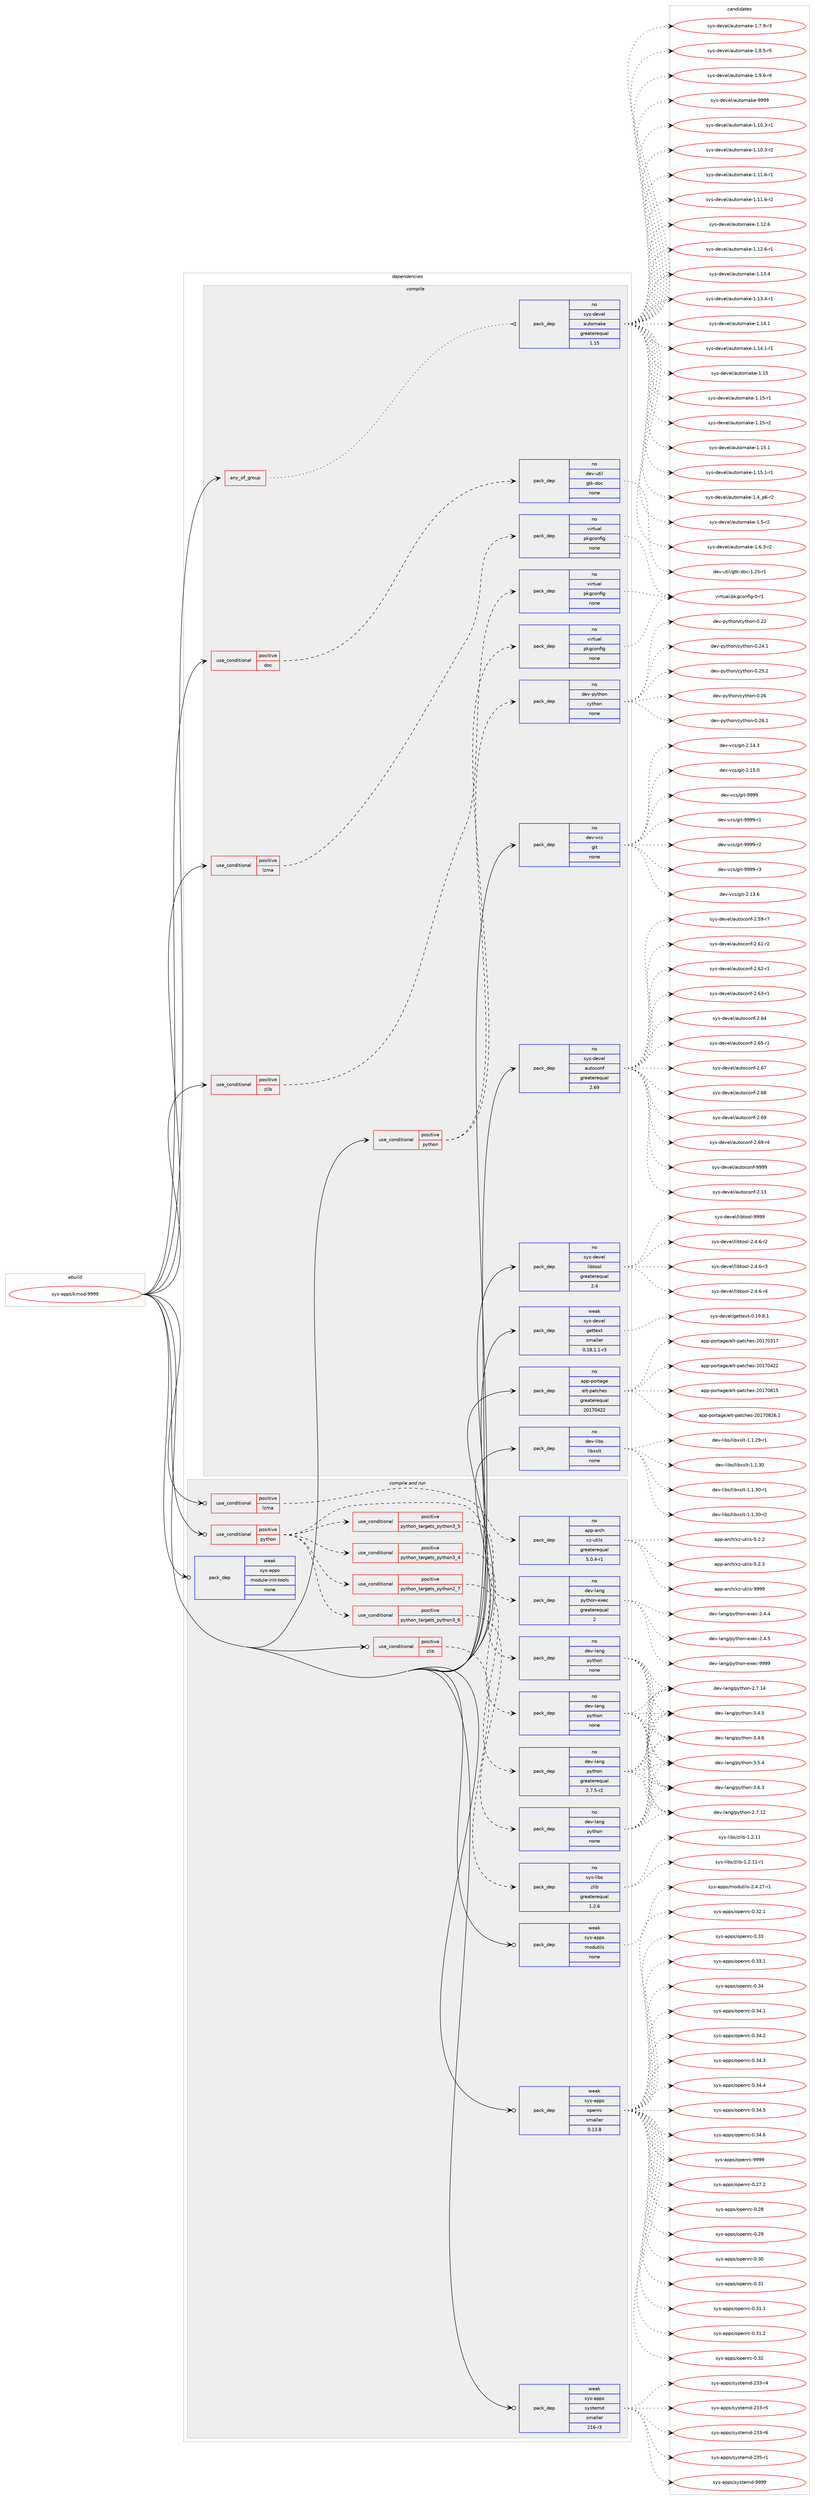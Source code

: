 digraph prolog {

# *************
# Graph options
# *************

newrank=true;
concentrate=true;
compound=true;
graph [rankdir=LR,fontname=Helvetica,fontsize=10,ranksep=1.5];#, ranksep=2.5, nodesep=0.2];
edge  [arrowhead=vee];
node  [fontname=Helvetica,fontsize=10];

# **********
# The ebuild
# **********

subgraph cluster_leftcol {
color=gray;
rank=same;
label=<<i>ebuild</i>>;
id [label="sys-apps/kmod-9999", color=red, width=4, href="../sys-apps/kmod-9999.svg"];
}

# ****************
# The dependencies
# ****************

subgraph cluster_midcol {
color=gray;
label=<<i>dependencies</i>>;
subgraph cluster_compile {
fillcolor="#eeeeee";
style=filled;
label=<<i>compile</i>>;
subgraph any7854 {
dependency470194 [label=<<TABLE BORDER="0" CELLBORDER="1" CELLSPACING="0" CELLPADDING="4"><TR><TD CELLPADDING="10">any_of_group</TD></TR></TABLE>>, shape=none, color=red];subgraph pack348862 {
dependency470195 [label=<<TABLE BORDER="0" CELLBORDER="1" CELLSPACING="0" CELLPADDING="4" WIDTH="220"><TR><TD ROWSPAN="6" CELLPADDING="30">pack_dep</TD></TR><TR><TD WIDTH="110">no</TD></TR><TR><TD>sys-devel</TD></TR><TR><TD>automake</TD></TR><TR><TD>greaterequal</TD></TR><TR><TD>1.15</TD></TR></TABLE>>, shape=none, color=blue];
}
dependency470194:e -> dependency470195:w [weight=20,style="dotted",arrowhead="oinv"];
}
id:e -> dependency470194:w [weight=20,style="solid",arrowhead="vee"];
subgraph cond113223 {
dependency470196 [label=<<TABLE BORDER="0" CELLBORDER="1" CELLSPACING="0" CELLPADDING="4"><TR><TD ROWSPAN="3" CELLPADDING="10">use_conditional</TD></TR><TR><TD>positive</TD></TR><TR><TD>doc</TD></TR></TABLE>>, shape=none, color=red];
subgraph pack348863 {
dependency470197 [label=<<TABLE BORDER="0" CELLBORDER="1" CELLSPACING="0" CELLPADDING="4" WIDTH="220"><TR><TD ROWSPAN="6" CELLPADDING="30">pack_dep</TD></TR><TR><TD WIDTH="110">no</TD></TR><TR><TD>dev-util</TD></TR><TR><TD>gtk-doc</TD></TR><TR><TD>none</TD></TR><TR><TD></TD></TR></TABLE>>, shape=none, color=blue];
}
dependency470196:e -> dependency470197:w [weight=20,style="dashed",arrowhead="vee"];
}
id:e -> dependency470196:w [weight=20,style="solid",arrowhead="vee"];
subgraph cond113224 {
dependency470198 [label=<<TABLE BORDER="0" CELLBORDER="1" CELLSPACING="0" CELLPADDING="4"><TR><TD ROWSPAN="3" CELLPADDING="10">use_conditional</TD></TR><TR><TD>positive</TD></TR><TR><TD>lzma</TD></TR></TABLE>>, shape=none, color=red];
subgraph pack348864 {
dependency470199 [label=<<TABLE BORDER="0" CELLBORDER="1" CELLSPACING="0" CELLPADDING="4" WIDTH="220"><TR><TD ROWSPAN="6" CELLPADDING="30">pack_dep</TD></TR><TR><TD WIDTH="110">no</TD></TR><TR><TD>virtual</TD></TR><TR><TD>pkgconfig</TD></TR><TR><TD>none</TD></TR><TR><TD></TD></TR></TABLE>>, shape=none, color=blue];
}
dependency470198:e -> dependency470199:w [weight=20,style="dashed",arrowhead="vee"];
}
id:e -> dependency470198:w [weight=20,style="solid",arrowhead="vee"];
subgraph cond113225 {
dependency470200 [label=<<TABLE BORDER="0" CELLBORDER="1" CELLSPACING="0" CELLPADDING="4"><TR><TD ROWSPAN="3" CELLPADDING="10">use_conditional</TD></TR><TR><TD>positive</TD></TR><TR><TD>python</TD></TR></TABLE>>, shape=none, color=red];
subgraph pack348865 {
dependency470201 [label=<<TABLE BORDER="0" CELLBORDER="1" CELLSPACING="0" CELLPADDING="4" WIDTH="220"><TR><TD ROWSPAN="6" CELLPADDING="30">pack_dep</TD></TR><TR><TD WIDTH="110">no</TD></TR><TR><TD>dev-python</TD></TR><TR><TD>cython</TD></TR><TR><TD>none</TD></TR><TR><TD></TD></TR></TABLE>>, shape=none, color=blue];
}
dependency470200:e -> dependency470201:w [weight=20,style="dashed",arrowhead="vee"];
subgraph pack348866 {
dependency470202 [label=<<TABLE BORDER="0" CELLBORDER="1" CELLSPACING="0" CELLPADDING="4" WIDTH="220"><TR><TD ROWSPAN="6" CELLPADDING="30">pack_dep</TD></TR><TR><TD WIDTH="110">no</TD></TR><TR><TD>virtual</TD></TR><TR><TD>pkgconfig</TD></TR><TR><TD>none</TD></TR><TR><TD></TD></TR></TABLE>>, shape=none, color=blue];
}
dependency470200:e -> dependency470202:w [weight=20,style="dashed",arrowhead="vee"];
}
id:e -> dependency470200:w [weight=20,style="solid",arrowhead="vee"];
subgraph cond113226 {
dependency470203 [label=<<TABLE BORDER="0" CELLBORDER="1" CELLSPACING="0" CELLPADDING="4"><TR><TD ROWSPAN="3" CELLPADDING="10">use_conditional</TD></TR><TR><TD>positive</TD></TR><TR><TD>zlib</TD></TR></TABLE>>, shape=none, color=red];
subgraph pack348867 {
dependency470204 [label=<<TABLE BORDER="0" CELLBORDER="1" CELLSPACING="0" CELLPADDING="4" WIDTH="220"><TR><TD ROWSPAN="6" CELLPADDING="30">pack_dep</TD></TR><TR><TD WIDTH="110">no</TD></TR><TR><TD>virtual</TD></TR><TR><TD>pkgconfig</TD></TR><TR><TD>none</TD></TR><TR><TD></TD></TR></TABLE>>, shape=none, color=blue];
}
dependency470203:e -> dependency470204:w [weight=20,style="dashed",arrowhead="vee"];
}
id:e -> dependency470203:w [weight=20,style="solid",arrowhead="vee"];
subgraph pack348868 {
dependency470205 [label=<<TABLE BORDER="0" CELLBORDER="1" CELLSPACING="0" CELLPADDING="4" WIDTH="220"><TR><TD ROWSPAN="6" CELLPADDING="30">pack_dep</TD></TR><TR><TD WIDTH="110">no</TD></TR><TR><TD>app-portage</TD></TR><TR><TD>elt-patches</TD></TR><TR><TD>greaterequal</TD></TR><TR><TD>20170422</TD></TR></TABLE>>, shape=none, color=blue];
}
id:e -> dependency470205:w [weight=20,style="solid",arrowhead="vee"];
subgraph pack348869 {
dependency470206 [label=<<TABLE BORDER="0" CELLBORDER="1" CELLSPACING="0" CELLPADDING="4" WIDTH="220"><TR><TD ROWSPAN="6" CELLPADDING="30">pack_dep</TD></TR><TR><TD WIDTH="110">no</TD></TR><TR><TD>dev-libs</TD></TR><TR><TD>libxslt</TD></TR><TR><TD>none</TD></TR><TR><TD></TD></TR></TABLE>>, shape=none, color=blue];
}
id:e -> dependency470206:w [weight=20,style="solid",arrowhead="vee"];
subgraph pack348870 {
dependency470207 [label=<<TABLE BORDER="0" CELLBORDER="1" CELLSPACING="0" CELLPADDING="4" WIDTH="220"><TR><TD ROWSPAN="6" CELLPADDING="30">pack_dep</TD></TR><TR><TD WIDTH="110">no</TD></TR><TR><TD>dev-vcs</TD></TR><TR><TD>git</TD></TR><TR><TD>none</TD></TR><TR><TD></TD></TR></TABLE>>, shape=none, color=blue];
}
id:e -> dependency470207:w [weight=20,style="solid",arrowhead="vee"];
subgraph pack348871 {
dependency470208 [label=<<TABLE BORDER="0" CELLBORDER="1" CELLSPACING="0" CELLPADDING="4" WIDTH="220"><TR><TD ROWSPAN="6" CELLPADDING="30">pack_dep</TD></TR><TR><TD WIDTH="110">no</TD></TR><TR><TD>sys-devel</TD></TR><TR><TD>autoconf</TD></TR><TR><TD>greaterequal</TD></TR><TR><TD>2.69</TD></TR></TABLE>>, shape=none, color=blue];
}
id:e -> dependency470208:w [weight=20,style="solid",arrowhead="vee"];
subgraph pack348872 {
dependency470209 [label=<<TABLE BORDER="0" CELLBORDER="1" CELLSPACING="0" CELLPADDING="4" WIDTH="220"><TR><TD ROWSPAN="6" CELLPADDING="30">pack_dep</TD></TR><TR><TD WIDTH="110">no</TD></TR><TR><TD>sys-devel</TD></TR><TR><TD>libtool</TD></TR><TR><TD>greaterequal</TD></TR><TR><TD>2.4</TD></TR></TABLE>>, shape=none, color=blue];
}
id:e -> dependency470209:w [weight=20,style="solid",arrowhead="vee"];
subgraph pack348873 {
dependency470210 [label=<<TABLE BORDER="0" CELLBORDER="1" CELLSPACING="0" CELLPADDING="4" WIDTH="220"><TR><TD ROWSPAN="6" CELLPADDING="30">pack_dep</TD></TR><TR><TD WIDTH="110">weak</TD></TR><TR><TD>sys-devel</TD></TR><TR><TD>gettext</TD></TR><TR><TD>smaller</TD></TR><TR><TD>0.18.1.1-r3</TD></TR></TABLE>>, shape=none, color=blue];
}
id:e -> dependency470210:w [weight=20,style="solid",arrowhead="vee"];
}
subgraph cluster_compileandrun {
fillcolor="#eeeeee";
style=filled;
label=<<i>compile and run</i>>;
subgraph cond113227 {
dependency470211 [label=<<TABLE BORDER="0" CELLBORDER="1" CELLSPACING="0" CELLPADDING="4"><TR><TD ROWSPAN="3" CELLPADDING="10">use_conditional</TD></TR><TR><TD>positive</TD></TR><TR><TD>lzma</TD></TR></TABLE>>, shape=none, color=red];
subgraph pack348874 {
dependency470212 [label=<<TABLE BORDER="0" CELLBORDER="1" CELLSPACING="0" CELLPADDING="4" WIDTH="220"><TR><TD ROWSPAN="6" CELLPADDING="30">pack_dep</TD></TR><TR><TD WIDTH="110">no</TD></TR><TR><TD>app-arch</TD></TR><TR><TD>xz-utils</TD></TR><TR><TD>greaterequal</TD></TR><TR><TD>5.0.4-r1</TD></TR></TABLE>>, shape=none, color=blue];
}
dependency470211:e -> dependency470212:w [weight=20,style="dashed",arrowhead="vee"];
}
id:e -> dependency470211:w [weight=20,style="solid",arrowhead="odotvee"];
subgraph cond113228 {
dependency470213 [label=<<TABLE BORDER="0" CELLBORDER="1" CELLSPACING="0" CELLPADDING="4"><TR><TD ROWSPAN="3" CELLPADDING="10">use_conditional</TD></TR><TR><TD>positive</TD></TR><TR><TD>python</TD></TR></TABLE>>, shape=none, color=red];
subgraph cond113229 {
dependency470214 [label=<<TABLE BORDER="0" CELLBORDER="1" CELLSPACING="0" CELLPADDING="4"><TR><TD ROWSPAN="3" CELLPADDING="10">use_conditional</TD></TR><TR><TD>positive</TD></TR><TR><TD>python_targets_python2_7</TD></TR></TABLE>>, shape=none, color=red];
subgraph pack348875 {
dependency470215 [label=<<TABLE BORDER="0" CELLBORDER="1" CELLSPACING="0" CELLPADDING="4" WIDTH="220"><TR><TD ROWSPAN="6" CELLPADDING="30">pack_dep</TD></TR><TR><TD WIDTH="110">no</TD></TR><TR><TD>dev-lang</TD></TR><TR><TD>python</TD></TR><TR><TD>greaterequal</TD></TR><TR><TD>2.7.5-r2</TD></TR></TABLE>>, shape=none, color=blue];
}
dependency470214:e -> dependency470215:w [weight=20,style="dashed",arrowhead="vee"];
}
dependency470213:e -> dependency470214:w [weight=20,style="dashed",arrowhead="vee"];
subgraph cond113230 {
dependency470216 [label=<<TABLE BORDER="0" CELLBORDER="1" CELLSPACING="0" CELLPADDING="4"><TR><TD ROWSPAN="3" CELLPADDING="10">use_conditional</TD></TR><TR><TD>positive</TD></TR><TR><TD>python_targets_python3_4</TD></TR></TABLE>>, shape=none, color=red];
subgraph pack348876 {
dependency470217 [label=<<TABLE BORDER="0" CELLBORDER="1" CELLSPACING="0" CELLPADDING="4" WIDTH="220"><TR><TD ROWSPAN="6" CELLPADDING="30">pack_dep</TD></TR><TR><TD WIDTH="110">no</TD></TR><TR><TD>dev-lang</TD></TR><TR><TD>python</TD></TR><TR><TD>none</TD></TR><TR><TD></TD></TR></TABLE>>, shape=none, color=blue];
}
dependency470216:e -> dependency470217:w [weight=20,style="dashed",arrowhead="vee"];
}
dependency470213:e -> dependency470216:w [weight=20,style="dashed",arrowhead="vee"];
subgraph cond113231 {
dependency470218 [label=<<TABLE BORDER="0" CELLBORDER="1" CELLSPACING="0" CELLPADDING="4"><TR><TD ROWSPAN="3" CELLPADDING="10">use_conditional</TD></TR><TR><TD>positive</TD></TR><TR><TD>python_targets_python3_5</TD></TR></TABLE>>, shape=none, color=red];
subgraph pack348877 {
dependency470219 [label=<<TABLE BORDER="0" CELLBORDER="1" CELLSPACING="0" CELLPADDING="4" WIDTH="220"><TR><TD ROWSPAN="6" CELLPADDING="30">pack_dep</TD></TR><TR><TD WIDTH="110">no</TD></TR><TR><TD>dev-lang</TD></TR><TR><TD>python</TD></TR><TR><TD>none</TD></TR><TR><TD></TD></TR></TABLE>>, shape=none, color=blue];
}
dependency470218:e -> dependency470219:w [weight=20,style="dashed",arrowhead="vee"];
}
dependency470213:e -> dependency470218:w [weight=20,style="dashed",arrowhead="vee"];
subgraph cond113232 {
dependency470220 [label=<<TABLE BORDER="0" CELLBORDER="1" CELLSPACING="0" CELLPADDING="4"><TR><TD ROWSPAN="3" CELLPADDING="10">use_conditional</TD></TR><TR><TD>positive</TD></TR><TR><TD>python_targets_python3_6</TD></TR></TABLE>>, shape=none, color=red];
subgraph pack348878 {
dependency470221 [label=<<TABLE BORDER="0" CELLBORDER="1" CELLSPACING="0" CELLPADDING="4" WIDTH="220"><TR><TD ROWSPAN="6" CELLPADDING="30">pack_dep</TD></TR><TR><TD WIDTH="110">no</TD></TR><TR><TD>dev-lang</TD></TR><TR><TD>python</TD></TR><TR><TD>none</TD></TR><TR><TD></TD></TR></TABLE>>, shape=none, color=blue];
}
dependency470220:e -> dependency470221:w [weight=20,style="dashed",arrowhead="vee"];
}
dependency470213:e -> dependency470220:w [weight=20,style="dashed",arrowhead="vee"];
subgraph pack348879 {
dependency470222 [label=<<TABLE BORDER="0" CELLBORDER="1" CELLSPACING="0" CELLPADDING="4" WIDTH="220"><TR><TD ROWSPAN="6" CELLPADDING="30">pack_dep</TD></TR><TR><TD WIDTH="110">no</TD></TR><TR><TD>dev-lang</TD></TR><TR><TD>python-exec</TD></TR><TR><TD>greaterequal</TD></TR><TR><TD>2</TD></TR></TABLE>>, shape=none, color=blue];
}
dependency470213:e -> dependency470222:w [weight=20,style="dashed",arrowhead="vee"];
}
id:e -> dependency470213:w [weight=20,style="solid",arrowhead="odotvee"];
subgraph cond113233 {
dependency470223 [label=<<TABLE BORDER="0" CELLBORDER="1" CELLSPACING="0" CELLPADDING="4"><TR><TD ROWSPAN="3" CELLPADDING="10">use_conditional</TD></TR><TR><TD>positive</TD></TR><TR><TD>zlib</TD></TR></TABLE>>, shape=none, color=red];
subgraph pack348880 {
dependency470224 [label=<<TABLE BORDER="0" CELLBORDER="1" CELLSPACING="0" CELLPADDING="4" WIDTH="220"><TR><TD ROWSPAN="6" CELLPADDING="30">pack_dep</TD></TR><TR><TD WIDTH="110">no</TD></TR><TR><TD>sys-libs</TD></TR><TR><TD>zlib</TD></TR><TR><TD>greaterequal</TD></TR><TR><TD>1.2.6</TD></TR></TABLE>>, shape=none, color=blue];
}
dependency470223:e -> dependency470224:w [weight=20,style="dashed",arrowhead="vee"];
}
id:e -> dependency470223:w [weight=20,style="solid",arrowhead="odotvee"];
subgraph pack348881 {
dependency470225 [label=<<TABLE BORDER="0" CELLBORDER="1" CELLSPACING="0" CELLPADDING="4" WIDTH="220"><TR><TD ROWSPAN="6" CELLPADDING="30">pack_dep</TD></TR><TR><TD WIDTH="110">weak</TD></TR><TR><TD>sys-apps</TD></TR><TR><TD>module-init-tools</TD></TR><TR><TD>none</TD></TR><TR><TD></TD></TR></TABLE>>, shape=none, color=blue];
}
id:e -> dependency470225:w [weight=20,style="solid",arrowhead="odotvee"];
subgraph pack348882 {
dependency470226 [label=<<TABLE BORDER="0" CELLBORDER="1" CELLSPACING="0" CELLPADDING="4" WIDTH="220"><TR><TD ROWSPAN="6" CELLPADDING="30">pack_dep</TD></TR><TR><TD WIDTH="110">weak</TD></TR><TR><TD>sys-apps</TD></TR><TR><TD>modutils</TD></TR><TR><TD>none</TD></TR><TR><TD></TD></TR></TABLE>>, shape=none, color=blue];
}
id:e -> dependency470226:w [weight=20,style="solid",arrowhead="odotvee"];
subgraph pack348883 {
dependency470227 [label=<<TABLE BORDER="0" CELLBORDER="1" CELLSPACING="0" CELLPADDING="4" WIDTH="220"><TR><TD ROWSPAN="6" CELLPADDING="30">pack_dep</TD></TR><TR><TD WIDTH="110">weak</TD></TR><TR><TD>sys-apps</TD></TR><TR><TD>openrc</TD></TR><TR><TD>smaller</TD></TR><TR><TD>0.13.8</TD></TR></TABLE>>, shape=none, color=blue];
}
id:e -> dependency470227:w [weight=20,style="solid",arrowhead="odotvee"];
subgraph pack348884 {
dependency470228 [label=<<TABLE BORDER="0" CELLBORDER="1" CELLSPACING="0" CELLPADDING="4" WIDTH="220"><TR><TD ROWSPAN="6" CELLPADDING="30">pack_dep</TD></TR><TR><TD WIDTH="110">weak</TD></TR><TR><TD>sys-apps</TD></TR><TR><TD>systemd</TD></TR><TR><TD>smaller</TD></TR><TR><TD>216-r3</TD></TR></TABLE>>, shape=none, color=blue];
}
id:e -> dependency470228:w [weight=20,style="solid",arrowhead="odotvee"];
}
subgraph cluster_run {
fillcolor="#eeeeee";
style=filled;
label=<<i>run</i>>;
}
}

# **************
# The candidates
# **************

subgraph cluster_choices {
rank=same;
color=gray;
label=<<i>candidates</i>>;

subgraph choice348862 {
color=black;
nodesep=1;
choice11512111545100101118101108479711711611110997107101454946494846514511449 [label="sys-devel/automake-1.10.3-r1", color=red, width=4,href="../sys-devel/automake-1.10.3-r1.svg"];
choice11512111545100101118101108479711711611110997107101454946494846514511450 [label="sys-devel/automake-1.10.3-r2", color=red, width=4,href="../sys-devel/automake-1.10.3-r2.svg"];
choice11512111545100101118101108479711711611110997107101454946494946544511449 [label="sys-devel/automake-1.11.6-r1", color=red, width=4,href="../sys-devel/automake-1.11.6-r1.svg"];
choice11512111545100101118101108479711711611110997107101454946494946544511450 [label="sys-devel/automake-1.11.6-r2", color=red, width=4,href="../sys-devel/automake-1.11.6-r2.svg"];
choice1151211154510010111810110847971171161111099710710145494649504654 [label="sys-devel/automake-1.12.6", color=red, width=4,href="../sys-devel/automake-1.12.6.svg"];
choice11512111545100101118101108479711711611110997107101454946495046544511449 [label="sys-devel/automake-1.12.6-r1", color=red, width=4,href="../sys-devel/automake-1.12.6-r1.svg"];
choice1151211154510010111810110847971171161111099710710145494649514652 [label="sys-devel/automake-1.13.4", color=red, width=4,href="../sys-devel/automake-1.13.4.svg"];
choice11512111545100101118101108479711711611110997107101454946495146524511449 [label="sys-devel/automake-1.13.4-r1", color=red, width=4,href="../sys-devel/automake-1.13.4-r1.svg"];
choice1151211154510010111810110847971171161111099710710145494649524649 [label="sys-devel/automake-1.14.1", color=red, width=4,href="../sys-devel/automake-1.14.1.svg"];
choice11512111545100101118101108479711711611110997107101454946495246494511449 [label="sys-devel/automake-1.14.1-r1", color=red, width=4,href="../sys-devel/automake-1.14.1-r1.svg"];
choice115121115451001011181011084797117116111109971071014549464953 [label="sys-devel/automake-1.15", color=red, width=4,href="../sys-devel/automake-1.15.svg"];
choice1151211154510010111810110847971171161111099710710145494649534511449 [label="sys-devel/automake-1.15-r1", color=red, width=4,href="../sys-devel/automake-1.15-r1.svg"];
choice1151211154510010111810110847971171161111099710710145494649534511450 [label="sys-devel/automake-1.15-r2", color=red, width=4,href="../sys-devel/automake-1.15-r2.svg"];
choice1151211154510010111810110847971171161111099710710145494649534649 [label="sys-devel/automake-1.15.1", color=red, width=4,href="../sys-devel/automake-1.15.1.svg"];
choice11512111545100101118101108479711711611110997107101454946495346494511449 [label="sys-devel/automake-1.15.1-r1", color=red, width=4,href="../sys-devel/automake-1.15.1-r1.svg"];
choice115121115451001011181011084797117116111109971071014549465295112544511450 [label="sys-devel/automake-1.4_p6-r2", color=red, width=4,href="../sys-devel/automake-1.4_p6-r2.svg"];
choice11512111545100101118101108479711711611110997107101454946534511450 [label="sys-devel/automake-1.5-r2", color=red, width=4,href="../sys-devel/automake-1.5-r2.svg"];
choice115121115451001011181011084797117116111109971071014549465446514511450 [label="sys-devel/automake-1.6.3-r2", color=red, width=4,href="../sys-devel/automake-1.6.3-r2.svg"];
choice115121115451001011181011084797117116111109971071014549465546574511451 [label="sys-devel/automake-1.7.9-r3", color=red, width=4,href="../sys-devel/automake-1.7.9-r3.svg"];
choice115121115451001011181011084797117116111109971071014549465646534511453 [label="sys-devel/automake-1.8.5-r5", color=red, width=4,href="../sys-devel/automake-1.8.5-r5.svg"];
choice115121115451001011181011084797117116111109971071014549465746544511452 [label="sys-devel/automake-1.9.6-r4", color=red, width=4,href="../sys-devel/automake-1.9.6-r4.svg"];
choice115121115451001011181011084797117116111109971071014557575757 [label="sys-devel/automake-9999", color=red, width=4,href="../sys-devel/automake-9999.svg"];
dependency470195:e -> choice11512111545100101118101108479711711611110997107101454946494846514511449:w [style=dotted,weight="100"];
dependency470195:e -> choice11512111545100101118101108479711711611110997107101454946494846514511450:w [style=dotted,weight="100"];
dependency470195:e -> choice11512111545100101118101108479711711611110997107101454946494946544511449:w [style=dotted,weight="100"];
dependency470195:e -> choice11512111545100101118101108479711711611110997107101454946494946544511450:w [style=dotted,weight="100"];
dependency470195:e -> choice1151211154510010111810110847971171161111099710710145494649504654:w [style=dotted,weight="100"];
dependency470195:e -> choice11512111545100101118101108479711711611110997107101454946495046544511449:w [style=dotted,weight="100"];
dependency470195:e -> choice1151211154510010111810110847971171161111099710710145494649514652:w [style=dotted,weight="100"];
dependency470195:e -> choice11512111545100101118101108479711711611110997107101454946495146524511449:w [style=dotted,weight="100"];
dependency470195:e -> choice1151211154510010111810110847971171161111099710710145494649524649:w [style=dotted,weight="100"];
dependency470195:e -> choice11512111545100101118101108479711711611110997107101454946495246494511449:w [style=dotted,weight="100"];
dependency470195:e -> choice115121115451001011181011084797117116111109971071014549464953:w [style=dotted,weight="100"];
dependency470195:e -> choice1151211154510010111810110847971171161111099710710145494649534511449:w [style=dotted,weight="100"];
dependency470195:e -> choice1151211154510010111810110847971171161111099710710145494649534511450:w [style=dotted,weight="100"];
dependency470195:e -> choice1151211154510010111810110847971171161111099710710145494649534649:w [style=dotted,weight="100"];
dependency470195:e -> choice11512111545100101118101108479711711611110997107101454946495346494511449:w [style=dotted,weight="100"];
dependency470195:e -> choice115121115451001011181011084797117116111109971071014549465295112544511450:w [style=dotted,weight="100"];
dependency470195:e -> choice11512111545100101118101108479711711611110997107101454946534511450:w [style=dotted,weight="100"];
dependency470195:e -> choice115121115451001011181011084797117116111109971071014549465446514511450:w [style=dotted,weight="100"];
dependency470195:e -> choice115121115451001011181011084797117116111109971071014549465546574511451:w [style=dotted,weight="100"];
dependency470195:e -> choice115121115451001011181011084797117116111109971071014549465646534511453:w [style=dotted,weight="100"];
dependency470195:e -> choice115121115451001011181011084797117116111109971071014549465746544511452:w [style=dotted,weight="100"];
dependency470195:e -> choice115121115451001011181011084797117116111109971071014557575757:w [style=dotted,weight="100"];
}
subgraph choice348863 {
color=black;
nodesep=1;
choice1001011184511711610510847103116107451001119945494650534511449 [label="dev-util/gtk-doc-1.25-r1", color=red, width=4,href="../dev-util/gtk-doc-1.25-r1.svg"];
dependency470197:e -> choice1001011184511711610510847103116107451001119945494650534511449:w [style=dotted,weight="100"];
}
subgraph choice348864 {
color=black;
nodesep=1;
choice11810511411611797108471121071039911111010210510345484511449 [label="virtual/pkgconfig-0-r1", color=red, width=4,href="../virtual/pkgconfig-0-r1.svg"];
dependency470199:e -> choice11810511411611797108471121071039911111010210510345484511449:w [style=dotted,weight="100"];
}
subgraph choice348865 {
color=black;
nodesep=1;
choice1001011184511212111610411111047991211161041111104548465050 [label="dev-python/cython-0.22", color=red, width=4,href="../dev-python/cython-0.22.svg"];
choice10010111845112121116104111110479912111610411111045484650524649 [label="dev-python/cython-0.24.1", color=red, width=4,href="../dev-python/cython-0.24.1.svg"];
choice10010111845112121116104111110479912111610411111045484650534650 [label="dev-python/cython-0.25.2", color=red, width=4,href="../dev-python/cython-0.25.2.svg"];
choice1001011184511212111610411111047991211161041111104548465054 [label="dev-python/cython-0.26", color=red, width=4,href="../dev-python/cython-0.26.svg"];
choice10010111845112121116104111110479912111610411111045484650544649 [label="dev-python/cython-0.26.1", color=red, width=4,href="../dev-python/cython-0.26.1.svg"];
dependency470201:e -> choice1001011184511212111610411111047991211161041111104548465050:w [style=dotted,weight="100"];
dependency470201:e -> choice10010111845112121116104111110479912111610411111045484650524649:w [style=dotted,weight="100"];
dependency470201:e -> choice10010111845112121116104111110479912111610411111045484650534650:w [style=dotted,weight="100"];
dependency470201:e -> choice1001011184511212111610411111047991211161041111104548465054:w [style=dotted,weight="100"];
dependency470201:e -> choice10010111845112121116104111110479912111610411111045484650544649:w [style=dotted,weight="100"];
}
subgraph choice348866 {
color=black;
nodesep=1;
choice11810511411611797108471121071039911111010210510345484511449 [label="virtual/pkgconfig-0-r1", color=red, width=4,href="../virtual/pkgconfig-0-r1.svg"];
dependency470202:e -> choice11810511411611797108471121071039911111010210510345484511449:w [style=dotted,weight="100"];
}
subgraph choice348867 {
color=black;
nodesep=1;
choice11810511411611797108471121071039911111010210510345484511449 [label="virtual/pkgconfig-0-r1", color=red, width=4,href="../virtual/pkgconfig-0-r1.svg"];
dependency470204:e -> choice11810511411611797108471121071039911111010210510345484511449:w [style=dotted,weight="100"];
}
subgraph choice348868 {
color=black;
nodesep=1;
choice97112112451121111141169710310147101108116451129711699104101115455048495548514955 [label="app-portage/elt-patches-20170317", color=red, width=4,href="../app-portage/elt-patches-20170317.svg"];
choice97112112451121111141169710310147101108116451129711699104101115455048495548525050 [label="app-portage/elt-patches-20170422", color=red, width=4,href="../app-portage/elt-patches-20170422.svg"];
choice97112112451121111141169710310147101108116451129711699104101115455048495548564953 [label="app-portage/elt-patches-20170815", color=red, width=4,href="../app-portage/elt-patches-20170815.svg"];
choice971121124511211111411697103101471011081164511297116991041011154550484955485650544649 [label="app-portage/elt-patches-20170826.1", color=red, width=4,href="../app-portage/elt-patches-20170826.1.svg"];
dependency470205:e -> choice97112112451121111141169710310147101108116451129711699104101115455048495548514955:w [style=dotted,weight="100"];
dependency470205:e -> choice97112112451121111141169710310147101108116451129711699104101115455048495548525050:w [style=dotted,weight="100"];
dependency470205:e -> choice97112112451121111141169710310147101108116451129711699104101115455048495548564953:w [style=dotted,weight="100"];
dependency470205:e -> choice971121124511211111411697103101471011081164511297116991041011154550484955485650544649:w [style=dotted,weight="100"];
}
subgraph choice348869 {
color=black;
nodesep=1;
choice10010111845108105981154710810598120115108116454946494650574511449 [label="dev-libs/libxslt-1.1.29-r1", color=red, width=4,href="../dev-libs/libxslt-1.1.29-r1.svg"];
choice1001011184510810598115471081059812011510811645494649465148 [label="dev-libs/libxslt-1.1.30", color=red, width=4,href="../dev-libs/libxslt-1.1.30.svg"];
choice10010111845108105981154710810598120115108116454946494651484511449 [label="dev-libs/libxslt-1.1.30-r1", color=red, width=4,href="../dev-libs/libxslt-1.1.30-r1.svg"];
choice10010111845108105981154710810598120115108116454946494651484511450 [label="dev-libs/libxslt-1.1.30-r2", color=red, width=4,href="../dev-libs/libxslt-1.1.30-r2.svg"];
dependency470206:e -> choice10010111845108105981154710810598120115108116454946494650574511449:w [style=dotted,weight="100"];
dependency470206:e -> choice1001011184510810598115471081059812011510811645494649465148:w [style=dotted,weight="100"];
dependency470206:e -> choice10010111845108105981154710810598120115108116454946494651484511449:w [style=dotted,weight="100"];
dependency470206:e -> choice10010111845108105981154710810598120115108116454946494651484511450:w [style=dotted,weight="100"];
}
subgraph choice348870 {
color=black;
nodesep=1;
choice10010111845118991154710310511645504649514654 [label="dev-vcs/git-2.13.6", color=red, width=4,href="../dev-vcs/git-2.13.6.svg"];
choice10010111845118991154710310511645504649524651 [label="dev-vcs/git-2.14.3", color=red, width=4,href="../dev-vcs/git-2.14.3.svg"];
choice10010111845118991154710310511645504649534648 [label="dev-vcs/git-2.15.0", color=red, width=4,href="../dev-vcs/git-2.15.0.svg"];
choice1001011184511899115471031051164557575757 [label="dev-vcs/git-9999", color=red, width=4,href="../dev-vcs/git-9999.svg"];
choice10010111845118991154710310511645575757574511449 [label="dev-vcs/git-9999-r1", color=red, width=4,href="../dev-vcs/git-9999-r1.svg"];
choice10010111845118991154710310511645575757574511450 [label="dev-vcs/git-9999-r2", color=red, width=4,href="../dev-vcs/git-9999-r2.svg"];
choice10010111845118991154710310511645575757574511451 [label="dev-vcs/git-9999-r3", color=red, width=4,href="../dev-vcs/git-9999-r3.svg"];
dependency470207:e -> choice10010111845118991154710310511645504649514654:w [style=dotted,weight="100"];
dependency470207:e -> choice10010111845118991154710310511645504649524651:w [style=dotted,weight="100"];
dependency470207:e -> choice10010111845118991154710310511645504649534648:w [style=dotted,weight="100"];
dependency470207:e -> choice1001011184511899115471031051164557575757:w [style=dotted,weight="100"];
dependency470207:e -> choice10010111845118991154710310511645575757574511449:w [style=dotted,weight="100"];
dependency470207:e -> choice10010111845118991154710310511645575757574511450:w [style=dotted,weight="100"];
dependency470207:e -> choice10010111845118991154710310511645575757574511451:w [style=dotted,weight="100"];
}
subgraph choice348871 {
color=black;
nodesep=1;
choice115121115451001011181011084797117116111991111101024550464951 [label="sys-devel/autoconf-2.13", color=red, width=4,href="../sys-devel/autoconf-2.13.svg"];
choice1151211154510010111810110847971171161119911111010245504653574511455 [label="sys-devel/autoconf-2.59-r7", color=red, width=4,href="../sys-devel/autoconf-2.59-r7.svg"];
choice1151211154510010111810110847971171161119911111010245504654494511450 [label="sys-devel/autoconf-2.61-r2", color=red, width=4,href="../sys-devel/autoconf-2.61-r2.svg"];
choice1151211154510010111810110847971171161119911111010245504654504511449 [label="sys-devel/autoconf-2.62-r1", color=red, width=4,href="../sys-devel/autoconf-2.62-r1.svg"];
choice1151211154510010111810110847971171161119911111010245504654514511449 [label="sys-devel/autoconf-2.63-r1", color=red, width=4,href="../sys-devel/autoconf-2.63-r1.svg"];
choice115121115451001011181011084797117116111991111101024550465452 [label="sys-devel/autoconf-2.64", color=red, width=4,href="../sys-devel/autoconf-2.64.svg"];
choice1151211154510010111810110847971171161119911111010245504654534511449 [label="sys-devel/autoconf-2.65-r1", color=red, width=4,href="../sys-devel/autoconf-2.65-r1.svg"];
choice115121115451001011181011084797117116111991111101024550465455 [label="sys-devel/autoconf-2.67", color=red, width=4,href="../sys-devel/autoconf-2.67.svg"];
choice115121115451001011181011084797117116111991111101024550465456 [label="sys-devel/autoconf-2.68", color=red, width=4,href="../sys-devel/autoconf-2.68.svg"];
choice115121115451001011181011084797117116111991111101024550465457 [label="sys-devel/autoconf-2.69", color=red, width=4,href="../sys-devel/autoconf-2.69.svg"];
choice1151211154510010111810110847971171161119911111010245504654574511452 [label="sys-devel/autoconf-2.69-r4", color=red, width=4,href="../sys-devel/autoconf-2.69-r4.svg"];
choice115121115451001011181011084797117116111991111101024557575757 [label="sys-devel/autoconf-9999", color=red, width=4,href="../sys-devel/autoconf-9999.svg"];
dependency470208:e -> choice115121115451001011181011084797117116111991111101024550464951:w [style=dotted,weight="100"];
dependency470208:e -> choice1151211154510010111810110847971171161119911111010245504653574511455:w [style=dotted,weight="100"];
dependency470208:e -> choice1151211154510010111810110847971171161119911111010245504654494511450:w [style=dotted,weight="100"];
dependency470208:e -> choice1151211154510010111810110847971171161119911111010245504654504511449:w [style=dotted,weight="100"];
dependency470208:e -> choice1151211154510010111810110847971171161119911111010245504654514511449:w [style=dotted,weight="100"];
dependency470208:e -> choice115121115451001011181011084797117116111991111101024550465452:w [style=dotted,weight="100"];
dependency470208:e -> choice1151211154510010111810110847971171161119911111010245504654534511449:w [style=dotted,weight="100"];
dependency470208:e -> choice115121115451001011181011084797117116111991111101024550465455:w [style=dotted,weight="100"];
dependency470208:e -> choice115121115451001011181011084797117116111991111101024550465456:w [style=dotted,weight="100"];
dependency470208:e -> choice115121115451001011181011084797117116111991111101024550465457:w [style=dotted,weight="100"];
dependency470208:e -> choice1151211154510010111810110847971171161119911111010245504654574511452:w [style=dotted,weight="100"];
dependency470208:e -> choice115121115451001011181011084797117116111991111101024557575757:w [style=dotted,weight="100"];
}
subgraph choice348872 {
color=black;
nodesep=1;
choice1151211154510010111810110847108105981161111111084550465246544511450 [label="sys-devel/libtool-2.4.6-r2", color=red, width=4,href="../sys-devel/libtool-2.4.6-r2.svg"];
choice1151211154510010111810110847108105981161111111084550465246544511451 [label="sys-devel/libtool-2.4.6-r3", color=red, width=4,href="../sys-devel/libtool-2.4.6-r3.svg"];
choice1151211154510010111810110847108105981161111111084550465246544511452 [label="sys-devel/libtool-2.4.6-r4", color=red, width=4,href="../sys-devel/libtool-2.4.6-r4.svg"];
choice1151211154510010111810110847108105981161111111084557575757 [label="sys-devel/libtool-9999", color=red, width=4,href="../sys-devel/libtool-9999.svg"];
dependency470209:e -> choice1151211154510010111810110847108105981161111111084550465246544511450:w [style=dotted,weight="100"];
dependency470209:e -> choice1151211154510010111810110847108105981161111111084550465246544511451:w [style=dotted,weight="100"];
dependency470209:e -> choice1151211154510010111810110847108105981161111111084550465246544511452:w [style=dotted,weight="100"];
dependency470209:e -> choice1151211154510010111810110847108105981161111111084557575757:w [style=dotted,weight="100"];
}
subgraph choice348873 {
color=black;
nodesep=1;
choice1151211154510010111810110847103101116116101120116454846495746564649 [label="sys-devel/gettext-0.19.8.1", color=red, width=4,href="../sys-devel/gettext-0.19.8.1.svg"];
dependency470210:e -> choice1151211154510010111810110847103101116116101120116454846495746564649:w [style=dotted,weight="100"];
}
subgraph choice348874 {
color=black;
nodesep=1;
choice971121124597114991044712012245117116105108115455346504650 [label="app-arch/xz-utils-5.2.2", color=red, width=4,href="../app-arch/xz-utils-5.2.2.svg"];
choice971121124597114991044712012245117116105108115455346504651 [label="app-arch/xz-utils-5.2.3", color=red, width=4,href="../app-arch/xz-utils-5.2.3.svg"];
choice9711211245971149910447120122451171161051081154557575757 [label="app-arch/xz-utils-9999", color=red, width=4,href="../app-arch/xz-utils-9999.svg"];
dependency470212:e -> choice971121124597114991044712012245117116105108115455346504650:w [style=dotted,weight="100"];
dependency470212:e -> choice971121124597114991044712012245117116105108115455346504651:w [style=dotted,weight="100"];
dependency470212:e -> choice9711211245971149910447120122451171161051081154557575757:w [style=dotted,weight="100"];
}
subgraph choice348875 {
color=black;
nodesep=1;
choice10010111845108971101034711212111610411111045504655464950 [label="dev-lang/python-2.7.12", color=red, width=4,href="../dev-lang/python-2.7.12.svg"];
choice10010111845108971101034711212111610411111045504655464952 [label="dev-lang/python-2.7.14", color=red, width=4,href="../dev-lang/python-2.7.14.svg"];
choice100101118451089711010347112121116104111110455146524653 [label="dev-lang/python-3.4.5", color=red, width=4,href="../dev-lang/python-3.4.5.svg"];
choice100101118451089711010347112121116104111110455146524654 [label="dev-lang/python-3.4.6", color=red, width=4,href="../dev-lang/python-3.4.6.svg"];
choice100101118451089711010347112121116104111110455146534652 [label="dev-lang/python-3.5.4", color=red, width=4,href="../dev-lang/python-3.5.4.svg"];
choice100101118451089711010347112121116104111110455146544651 [label="dev-lang/python-3.6.3", color=red, width=4,href="../dev-lang/python-3.6.3.svg"];
dependency470215:e -> choice10010111845108971101034711212111610411111045504655464950:w [style=dotted,weight="100"];
dependency470215:e -> choice10010111845108971101034711212111610411111045504655464952:w [style=dotted,weight="100"];
dependency470215:e -> choice100101118451089711010347112121116104111110455146524653:w [style=dotted,weight="100"];
dependency470215:e -> choice100101118451089711010347112121116104111110455146524654:w [style=dotted,weight="100"];
dependency470215:e -> choice100101118451089711010347112121116104111110455146534652:w [style=dotted,weight="100"];
dependency470215:e -> choice100101118451089711010347112121116104111110455146544651:w [style=dotted,weight="100"];
}
subgraph choice348876 {
color=black;
nodesep=1;
choice10010111845108971101034711212111610411111045504655464950 [label="dev-lang/python-2.7.12", color=red, width=4,href="../dev-lang/python-2.7.12.svg"];
choice10010111845108971101034711212111610411111045504655464952 [label="dev-lang/python-2.7.14", color=red, width=4,href="../dev-lang/python-2.7.14.svg"];
choice100101118451089711010347112121116104111110455146524653 [label="dev-lang/python-3.4.5", color=red, width=4,href="../dev-lang/python-3.4.5.svg"];
choice100101118451089711010347112121116104111110455146524654 [label="dev-lang/python-3.4.6", color=red, width=4,href="../dev-lang/python-3.4.6.svg"];
choice100101118451089711010347112121116104111110455146534652 [label="dev-lang/python-3.5.4", color=red, width=4,href="../dev-lang/python-3.5.4.svg"];
choice100101118451089711010347112121116104111110455146544651 [label="dev-lang/python-3.6.3", color=red, width=4,href="../dev-lang/python-3.6.3.svg"];
dependency470217:e -> choice10010111845108971101034711212111610411111045504655464950:w [style=dotted,weight="100"];
dependency470217:e -> choice10010111845108971101034711212111610411111045504655464952:w [style=dotted,weight="100"];
dependency470217:e -> choice100101118451089711010347112121116104111110455146524653:w [style=dotted,weight="100"];
dependency470217:e -> choice100101118451089711010347112121116104111110455146524654:w [style=dotted,weight="100"];
dependency470217:e -> choice100101118451089711010347112121116104111110455146534652:w [style=dotted,weight="100"];
dependency470217:e -> choice100101118451089711010347112121116104111110455146544651:w [style=dotted,weight="100"];
}
subgraph choice348877 {
color=black;
nodesep=1;
choice10010111845108971101034711212111610411111045504655464950 [label="dev-lang/python-2.7.12", color=red, width=4,href="../dev-lang/python-2.7.12.svg"];
choice10010111845108971101034711212111610411111045504655464952 [label="dev-lang/python-2.7.14", color=red, width=4,href="../dev-lang/python-2.7.14.svg"];
choice100101118451089711010347112121116104111110455146524653 [label="dev-lang/python-3.4.5", color=red, width=4,href="../dev-lang/python-3.4.5.svg"];
choice100101118451089711010347112121116104111110455146524654 [label="dev-lang/python-3.4.6", color=red, width=4,href="../dev-lang/python-3.4.6.svg"];
choice100101118451089711010347112121116104111110455146534652 [label="dev-lang/python-3.5.4", color=red, width=4,href="../dev-lang/python-3.5.4.svg"];
choice100101118451089711010347112121116104111110455146544651 [label="dev-lang/python-3.6.3", color=red, width=4,href="../dev-lang/python-3.6.3.svg"];
dependency470219:e -> choice10010111845108971101034711212111610411111045504655464950:w [style=dotted,weight="100"];
dependency470219:e -> choice10010111845108971101034711212111610411111045504655464952:w [style=dotted,weight="100"];
dependency470219:e -> choice100101118451089711010347112121116104111110455146524653:w [style=dotted,weight="100"];
dependency470219:e -> choice100101118451089711010347112121116104111110455146524654:w [style=dotted,weight="100"];
dependency470219:e -> choice100101118451089711010347112121116104111110455146534652:w [style=dotted,weight="100"];
dependency470219:e -> choice100101118451089711010347112121116104111110455146544651:w [style=dotted,weight="100"];
}
subgraph choice348878 {
color=black;
nodesep=1;
choice10010111845108971101034711212111610411111045504655464950 [label="dev-lang/python-2.7.12", color=red, width=4,href="../dev-lang/python-2.7.12.svg"];
choice10010111845108971101034711212111610411111045504655464952 [label="dev-lang/python-2.7.14", color=red, width=4,href="../dev-lang/python-2.7.14.svg"];
choice100101118451089711010347112121116104111110455146524653 [label="dev-lang/python-3.4.5", color=red, width=4,href="../dev-lang/python-3.4.5.svg"];
choice100101118451089711010347112121116104111110455146524654 [label="dev-lang/python-3.4.6", color=red, width=4,href="../dev-lang/python-3.4.6.svg"];
choice100101118451089711010347112121116104111110455146534652 [label="dev-lang/python-3.5.4", color=red, width=4,href="../dev-lang/python-3.5.4.svg"];
choice100101118451089711010347112121116104111110455146544651 [label="dev-lang/python-3.6.3", color=red, width=4,href="../dev-lang/python-3.6.3.svg"];
dependency470221:e -> choice10010111845108971101034711212111610411111045504655464950:w [style=dotted,weight="100"];
dependency470221:e -> choice10010111845108971101034711212111610411111045504655464952:w [style=dotted,weight="100"];
dependency470221:e -> choice100101118451089711010347112121116104111110455146524653:w [style=dotted,weight="100"];
dependency470221:e -> choice100101118451089711010347112121116104111110455146524654:w [style=dotted,weight="100"];
dependency470221:e -> choice100101118451089711010347112121116104111110455146534652:w [style=dotted,weight="100"];
dependency470221:e -> choice100101118451089711010347112121116104111110455146544651:w [style=dotted,weight="100"];
}
subgraph choice348879 {
color=black;
nodesep=1;
choice1001011184510897110103471121211161041111104510112010199455046524652 [label="dev-lang/python-exec-2.4.4", color=red, width=4,href="../dev-lang/python-exec-2.4.4.svg"];
choice1001011184510897110103471121211161041111104510112010199455046524653 [label="dev-lang/python-exec-2.4.5", color=red, width=4,href="../dev-lang/python-exec-2.4.5.svg"];
choice10010111845108971101034711212111610411111045101120101994557575757 [label="dev-lang/python-exec-9999", color=red, width=4,href="../dev-lang/python-exec-9999.svg"];
dependency470222:e -> choice1001011184510897110103471121211161041111104510112010199455046524652:w [style=dotted,weight="100"];
dependency470222:e -> choice1001011184510897110103471121211161041111104510112010199455046524653:w [style=dotted,weight="100"];
dependency470222:e -> choice10010111845108971101034711212111610411111045101120101994557575757:w [style=dotted,weight="100"];
}
subgraph choice348880 {
color=black;
nodesep=1;
choice1151211154510810598115471221081059845494650464949 [label="sys-libs/zlib-1.2.11", color=red, width=4,href="../sys-libs/zlib-1.2.11.svg"];
choice11512111545108105981154712210810598454946504649494511449 [label="sys-libs/zlib-1.2.11-r1", color=red, width=4,href="../sys-libs/zlib-1.2.11-r1.svg"];
dependency470224:e -> choice1151211154510810598115471221081059845494650464949:w [style=dotted,weight="100"];
dependency470224:e -> choice11512111545108105981154712210810598454946504649494511449:w [style=dotted,weight="100"];
}
subgraph choice348881 {
color=black;
nodesep=1;
}
subgraph choice348882 {
color=black;
nodesep=1;
choice115121115459711211211547109111100117116105108115455046524650554511449 [label="sys-apps/modutils-2.4.27-r1", color=red, width=4,href="../sys-apps/modutils-2.4.27-r1.svg"];
dependency470226:e -> choice115121115459711211211547109111100117116105108115455046524650554511449:w [style=dotted,weight="100"];
}
subgraph choice348883 {
color=black;
nodesep=1;
choice1151211154597112112115471111121011101149945484650554650 [label="sys-apps/openrc-0.27.2", color=red, width=4,href="../sys-apps/openrc-0.27.2.svg"];
choice115121115459711211211547111112101110114994548465056 [label="sys-apps/openrc-0.28", color=red, width=4,href="../sys-apps/openrc-0.28.svg"];
choice115121115459711211211547111112101110114994548465057 [label="sys-apps/openrc-0.29", color=red, width=4,href="../sys-apps/openrc-0.29.svg"];
choice115121115459711211211547111112101110114994548465148 [label="sys-apps/openrc-0.30", color=red, width=4,href="../sys-apps/openrc-0.30.svg"];
choice115121115459711211211547111112101110114994548465149 [label="sys-apps/openrc-0.31", color=red, width=4,href="../sys-apps/openrc-0.31.svg"];
choice1151211154597112112115471111121011101149945484651494649 [label="sys-apps/openrc-0.31.1", color=red, width=4,href="../sys-apps/openrc-0.31.1.svg"];
choice1151211154597112112115471111121011101149945484651494650 [label="sys-apps/openrc-0.31.2", color=red, width=4,href="../sys-apps/openrc-0.31.2.svg"];
choice115121115459711211211547111112101110114994548465150 [label="sys-apps/openrc-0.32", color=red, width=4,href="../sys-apps/openrc-0.32.svg"];
choice1151211154597112112115471111121011101149945484651504649 [label="sys-apps/openrc-0.32.1", color=red, width=4,href="../sys-apps/openrc-0.32.1.svg"];
choice115121115459711211211547111112101110114994548465151 [label="sys-apps/openrc-0.33", color=red, width=4,href="../sys-apps/openrc-0.33.svg"];
choice1151211154597112112115471111121011101149945484651514649 [label="sys-apps/openrc-0.33.1", color=red, width=4,href="../sys-apps/openrc-0.33.1.svg"];
choice115121115459711211211547111112101110114994548465152 [label="sys-apps/openrc-0.34", color=red, width=4,href="../sys-apps/openrc-0.34.svg"];
choice1151211154597112112115471111121011101149945484651524649 [label="sys-apps/openrc-0.34.1", color=red, width=4,href="../sys-apps/openrc-0.34.1.svg"];
choice1151211154597112112115471111121011101149945484651524650 [label="sys-apps/openrc-0.34.2", color=red, width=4,href="../sys-apps/openrc-0.34.2.svg"];
choice1151211154597112112115471111121011101149945484651524651 [label="sys-apps/openrc-0.34.3", color=red, width=4,href="../sys-apps/openrc-0.34.3.svg"];
choice1151211154597112112115471111121011101149945484651524652 [label="sys-apps/openrc-0.34.4", color=red, width=4,href="../sys-apps/openrc-0.34.4.svg"];
choice1151211154597112112115471111121011101149945484651524653 [label="sys-apps/openrc-0.34.5", color=red, width=4,href="../sys-apps/openrc-0.34.5.svg"];
choice1151211154597112112115471111121011101149945484651524654 [label="sys-apps/openrc-0.34.6", color=red, width=4,href="../sys-apps/openrc-0.34.6.svg"];
choice115121115459711211211547111112101110114994557575757 [label="sys-apps/openrc-9999", color=red, width=4,href="../sys-apps/openrc-9999.svg"];
dependency470227:e -> choice1151211154597112112115471111121011101149945484650554650:w [style=dotted,weight="100"];
dependency470227:e -> choice115121115459711211211547111112101110114994548465056:w [style=dotted,weight="100"];
dependency470227:e -> choice115121115459711211211547111112101110114994548465057:w [style=dotted,weight="100"];
dependency470227:e -> choice115121115459711211211547111112101110114994548465148:w [style=dotted,weight="100"];
dependency470227:e -> choice115121115459711211211547111112101110114994548465149:w [style=dotted,weight="100"];
dependency470227:e -> choice1151211154597112112115471111121011101149945484651494649:w [style=dotted,weight="100"];
dependency470227:e -> choice1151211154597112112115471111121011101149945484651494650:w [style=dotted,weight="100"];
dependency470227:e -> choice115121115459711211211547111112101110114994548465150:w [style=dotted,weight="100"];
dependency470227:e -> choice1151211154597112112115471111121011101149945484651504649:w [style=dotted,weight="100"];
dependency470227:e -> choice115121115459711211211547111112101110114994548465151:w [style=dotted,weight="100"];
dependency470227:e -> choice1151211154597112112115471111121011101149945484651514649:w [style=dotted,weight="100"];
dependency470227:e -> choice115121115459711211211547111112101110114994548465152:w [style=dotted,weight="100"];
dependency470227:e -> choice1151211154597112112115471111121011101149945484651524649:w [style=dotted,weight="100"];
dependency470227:e -> choice1151211154597112112115471111121011101149945484651524650:w [style=dotted,weight="100"];
dependency470227:e -> choice1151211154597112112115471111121011101149945484651524651:w [style=dotted,weight="100"];
dependency470227:e -> choice1151211154597112112115471111121011101149945484651524652:w [style=dotted,weight="100"];
dependency470227:e -> choice1151211154597112112115471111121011101149945484651524653:w [style=dotted,weight="100"];
dependency470227:e -> choice1151211154597112112115471111121011101149945484651524654:w [style=dotted,weight="100"];
dependency470227:e -> choice115121115459711211211547111112101110114994557575757:w [style=dotted,weight="100"];
}
subgraph choice348884 {
color=black;
nodesep=1;
choice115121115459711211211547115121115116101109100455051514511452 [label="sys-apps/systemd-233-r4", color=red, width=4,href="../sys-apps/systemd-233-r4.svg"];
choice115121115459711211211547115121115116101109100455051514511453 [label="sys-apps/systemd-233-r5", color=red, width=4,href="../sys-apps/systemd-233-r5.svg"];
choice115121115459711211211547115121115116101109100455051514511454 [label="sys-apps/systemd-233-r6", color=red, width=4,href="../sys-apps/systemd-233-r6.svg"];
choice115121115459711211211547115121115116101109100455051534511449 [label="sys-apps/systemd-235-r1", color=red, width=4,href="../sys-apps/systemd-235-r1.svg"];
choice1151211154597112112115471151211151161011091004557575757 [label="sys-apps/systemd-9999", color=red, width=4,href="../sys-apps/systemd-9999.svg"];
dependency470228:e -> choice115121115459711211211547115121115116101109100455051514511452:w [style=dotted,weight="100"];
dependency470228:e -> choice115121115459711211211547115121115116101109100455051514511453:w [style=dotted,weight="100"];
dependency470228:e -> choice115121115459711211211547115121115116101109100455051514511454:w [style=dotted,weight="100"];
dependency470228:e -> choice115121115459711211211547115121115116101109100455051534511449:w [style=dotted,weight="100"];
dependency470228:e -> choice1151211154597112112115471151211151161011091004557575757:w [style=dotted,weight="100"];
}
}

}
